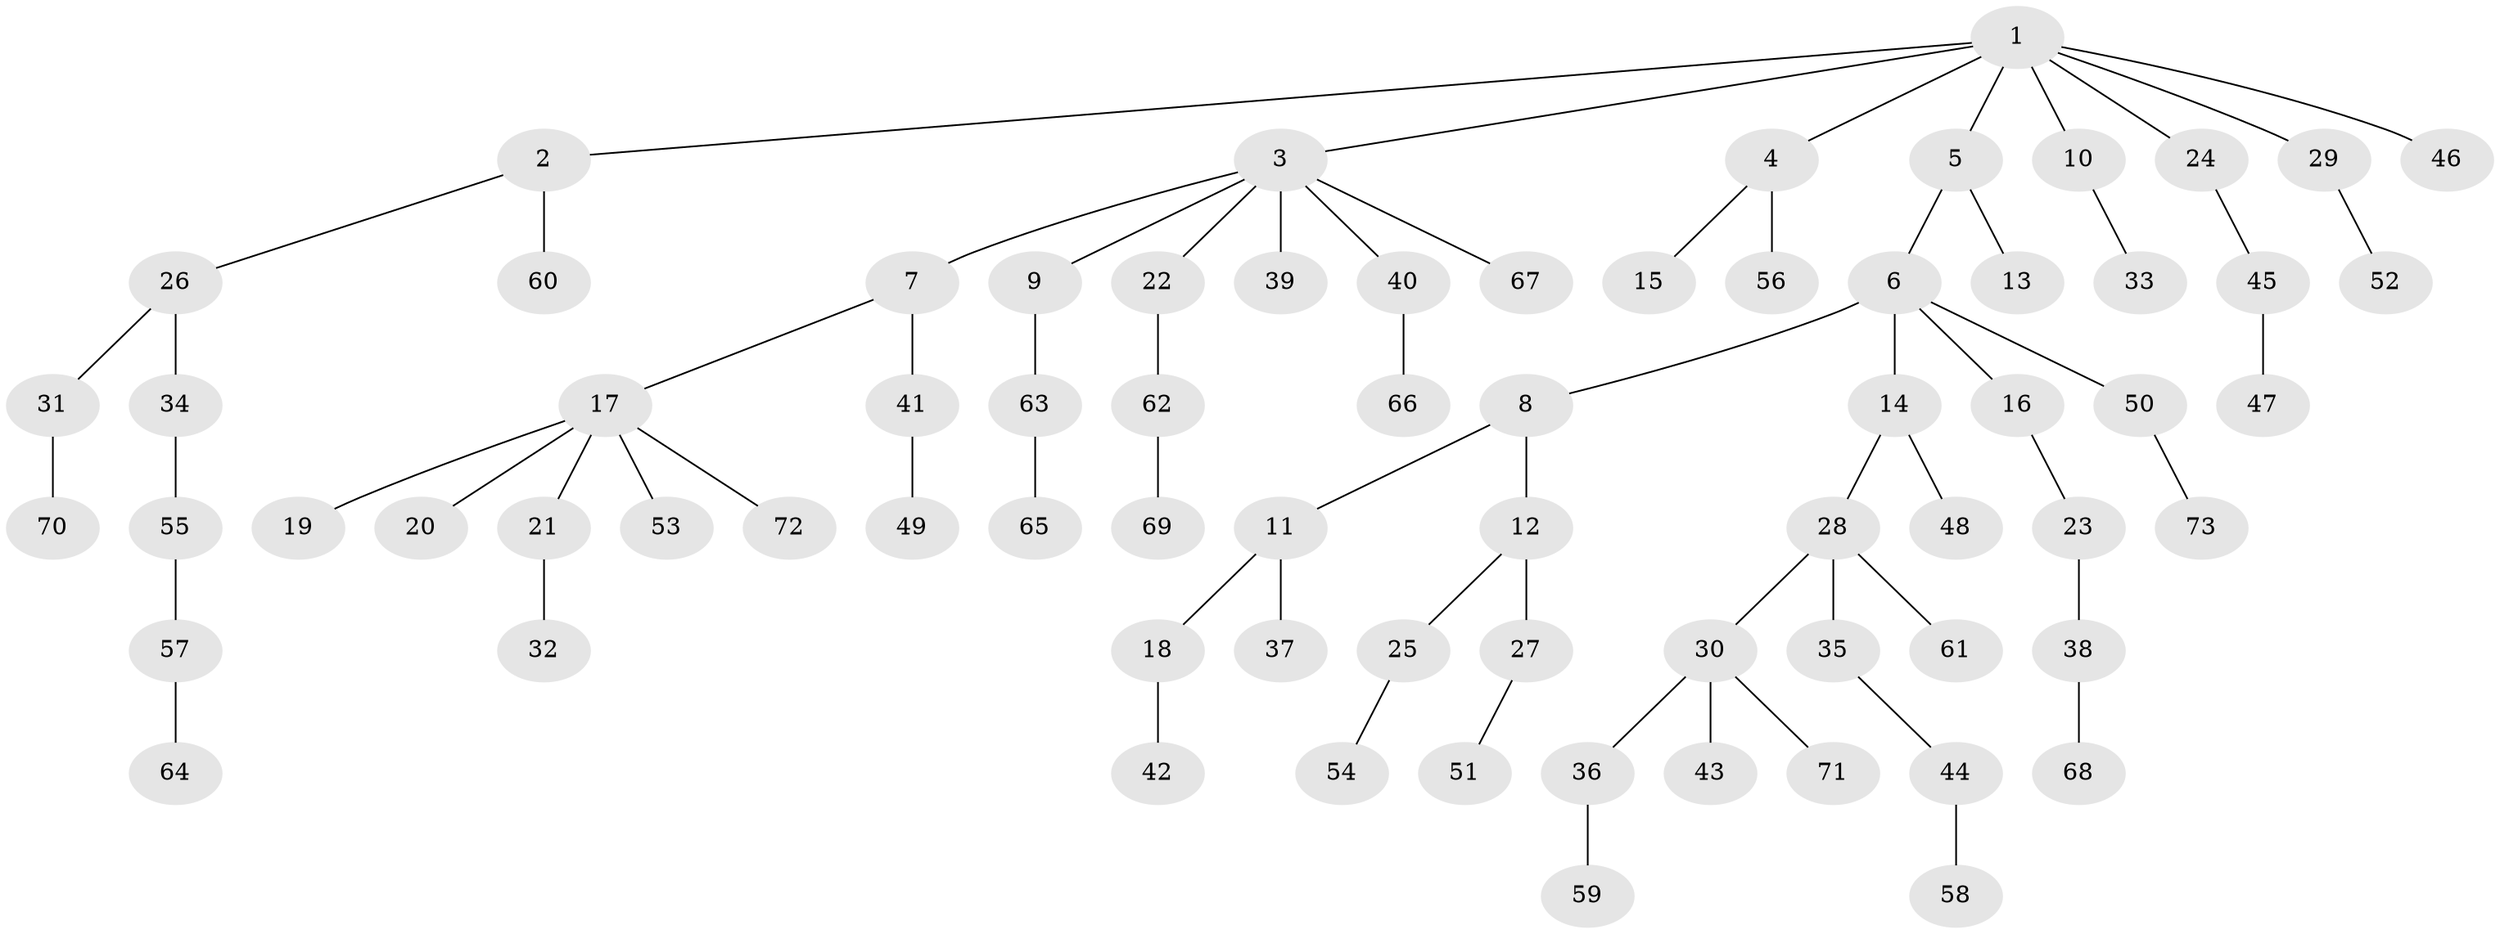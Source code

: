 // coarse degree distribution, {9: 0.02127659574468085, 4: 0.0425531914893617, 7: 0.02127659574468085, 3: 0.10638297872340426, 6: 0.02127659574468085, 2: 0.1276595744680851, 1: 0.6382978723404256, 5: 0.02127659574468085}
// Generated by graph-tools (version 1.1) at 2025/52/02/27/25 19:52:12]
// undirected, 73 vertices, 72 edges
graph export_dot {
graph [start="1"]
  node [color=gray90,style=filled];
  1;
  2;
  3;
  4;
  5;
  6;
  7;
  8;
  9;
  10;
  11;
  12;
  13;
  14;
  15;
  16;
  17;
  18;
  19;
  20;
  21;
  22;
  23;
  24;
  25;
  26;
  27;
  28;
  29;
  30;
  31;
  32;
  33;
  34;
  35;
  36;
  37;
  38;
  39;
  40;
  41;
  42;
  43;
  44;
  45;
  46;
  47;
  48;
  49;
  50;
  51;
  52;
  53;
  54;
  55;
  56;
  57;
  58;
  59;
  60;
  61;
  62;
  63;
  64;
  65;
  66;
  67;
  68;
  69;
  70;
  71;
  72;
  73;
  1 -- 2;
  1 -- 3;
  1 -- 4;
  1 -- 5;
  1 -- 10;
  1 -- 24;
  1 -- 29;
  1 -- 46;
  2 -- 26;
  2 -- 60;
  3 -- 7;
  3 -- 9;
  3 -- 22;
  3 -- 39;
  3 -- 40;
  3 -- 67;
  4 -- 15;
  4 -- 56;
  5 -- 6;
  5 -- 13;
  6 -- 8;
  6 -- 14;
  6 -- 16;
  6 -- 50;
  7 -- 17;
  7 -- 41;
  8 -- 11;
  8 -- 12;
  9 -- 63;
  10 -- 33;
  11 -- 18;
  11 -- 37;
  12 -- 25;
  12 -- 27;
  14 -- 28;
  14 -- 48;
  16 -- 23;
  17 -- 19;
  17 -- 20;
  17 -- 21;
  17 -- 53;
  17 -- 72;
  18 -- 42;
  21 -- 32;
  22 -- 62;
  23 -- 38;
  24 -- 45;
  25 -- 54;
  26 -- 31;
  26 -- 34;
  27 -- 51;
  28 -- 30;
  28 -- 35;
  28 -- 61;
  29 -- 52;
  30 -- 36;
  30 -- 43;
  30 -- 71;
  31 -- 70;
  34 -- 55;
  35 -- 44;
  36 -- 59;
  38 -- 68;
  40 -- 66;
  41 -- 49;
  44 -- 58;
  45 -- 47;
  50 -- 73;
  55 -- 57;
  57 -- 64;
  62 -- 69;
  63 -- 65;
}
